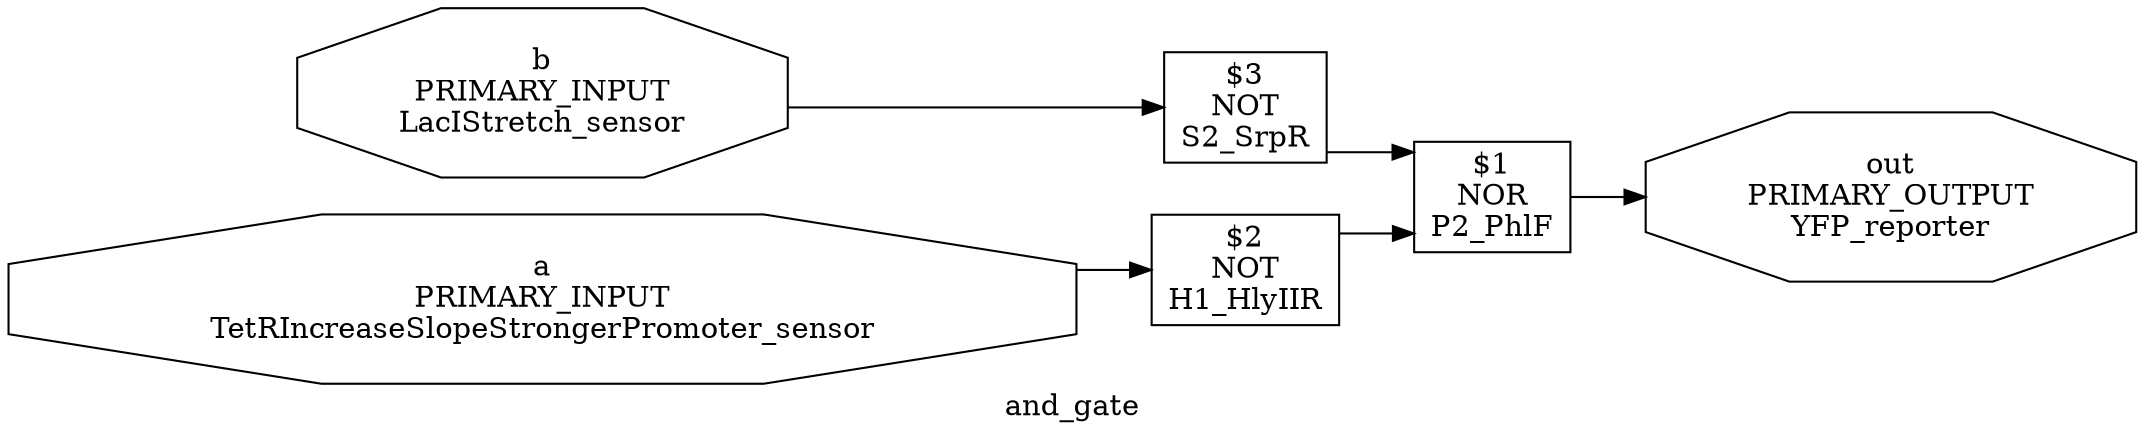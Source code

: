 digraph and_gate {
label="and_gate"
rankdir="LR"
remincross=true
splines=ortho
{rank = same; "b";"a";}
{rank = same; "out";}
"$1" [shape=box, label="$1
NOR
P2_PhlF"]
"out" [shape=octagon, label="out
PRIMARY_OUTPUT
YFP_reporter"]
"$2" [shape=box, label="$2
NOT
H1_HlyIIR"]
"$3" [shape=box, label="$3
NOT
S2_SrpR"]
"b" [shape=octagon, label="b
PRIMARY_INPUT
LacIStretch_sensor"]
"a" [shape=octagon, label="a
PRIMARY_INPUT
TetRIncreaseSlopeStrongerPromoter_sensor"]
"$1" -> "out"
"$2" -> "$1"
"$3" -> "$1"
"b" -> "$3"
"a" -> "$2"
}
